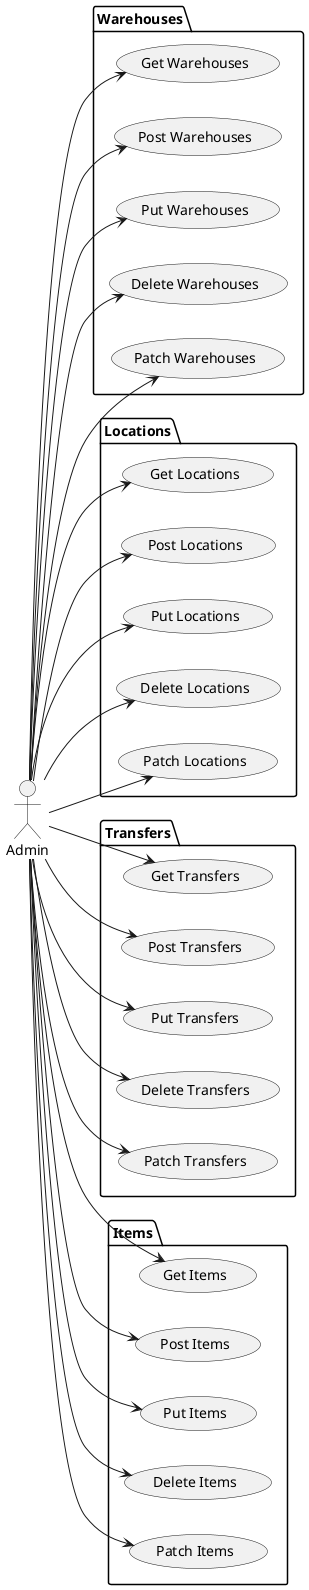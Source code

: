 @startuml Admin Part1
left to right direction
actor Admin as admin_key

package "Warehouses" {
  usecase "Get Warehouses" as UC_Warehouses_Get
  usecase "Post Warehouses" as UC_Warehouses_Post
  usecase "Put Warehouses" as UC_Warehouses_Put
  usecase "Delete Warehouses" as UC_Warehouses_Delete
  usecase "Patch Warehouses" as UC_Warehouses_Patch
}

package "Locations" {
  usecase "Get Locations" as UC_Locations_Get
  usecase "Post Locations" as UC_Locations_Post
  usecase "Put Locations" as UC_Locations_Put
  usecase "Delete Locations" as UC_Locations_Delete
  usecase "Patch Locations" as UC_Locations_Patch
}

package "Transfers" {
  usecase "Get Transfers" as UC_Transfers_Get
  usecase "Post Transfers" as UC_Transfers_Post
  usecase "Put Transfers" as UC_Transfers_Put
  usecase "Delete Transfers" as UC_Transfers_Delete
  usecase "Patch Transfers" as UC_Transfers_Patch
}

package "Items" {
  usecase "Get Items" as UC_Items_Get
  usecase "Post Items" as UC_Items_Post
  usecase "Put Items" as UC_Items_Put
  usecase "Delete Items" as UC_Items_Delete
  usecase "Patch Items" as UC_Items_Patch
}

admin_key --> UC_Warehouses_Get
admin_key --> UC_Warehouses_Post
admin_key --> UC_Warehouses_Put
admin_key --> UC_Warehouses_Delete
admin_key --> UC_Warehouses_Patch

admin_key --> UC_Locations_Get
admin_key --> UC_Locations_Post
admin_key --> UC_Locations_Put
admin_key --> UC_Locations_Delete
admin_key --> UC_Locations_Patch

admin_key --> UC_Transfers_Get
admin_key --> UC_Transfers_Post
admin_key --> UC_Transfers_Put
admin_key --> UC_Transfers_Delete
admin_key --> UC_Transfers_Patch

admin_key --> UC_Items_Get
admin_key --> UC_Items_Post
admin_key --> UC_Items_Put
admin_key --> UC_Items_Delete
admin_key --> UC_Items_Patch
@enduml

